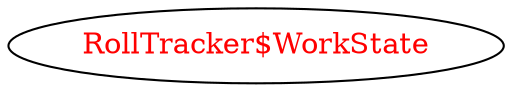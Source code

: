 digraph dependencyGraph {
 concentrate=true;
 ranksep="2.0";
 rankdir="LR"; 
 splines="ortho";
"RollTracker$WorkState" [fontcolor="red"];
}